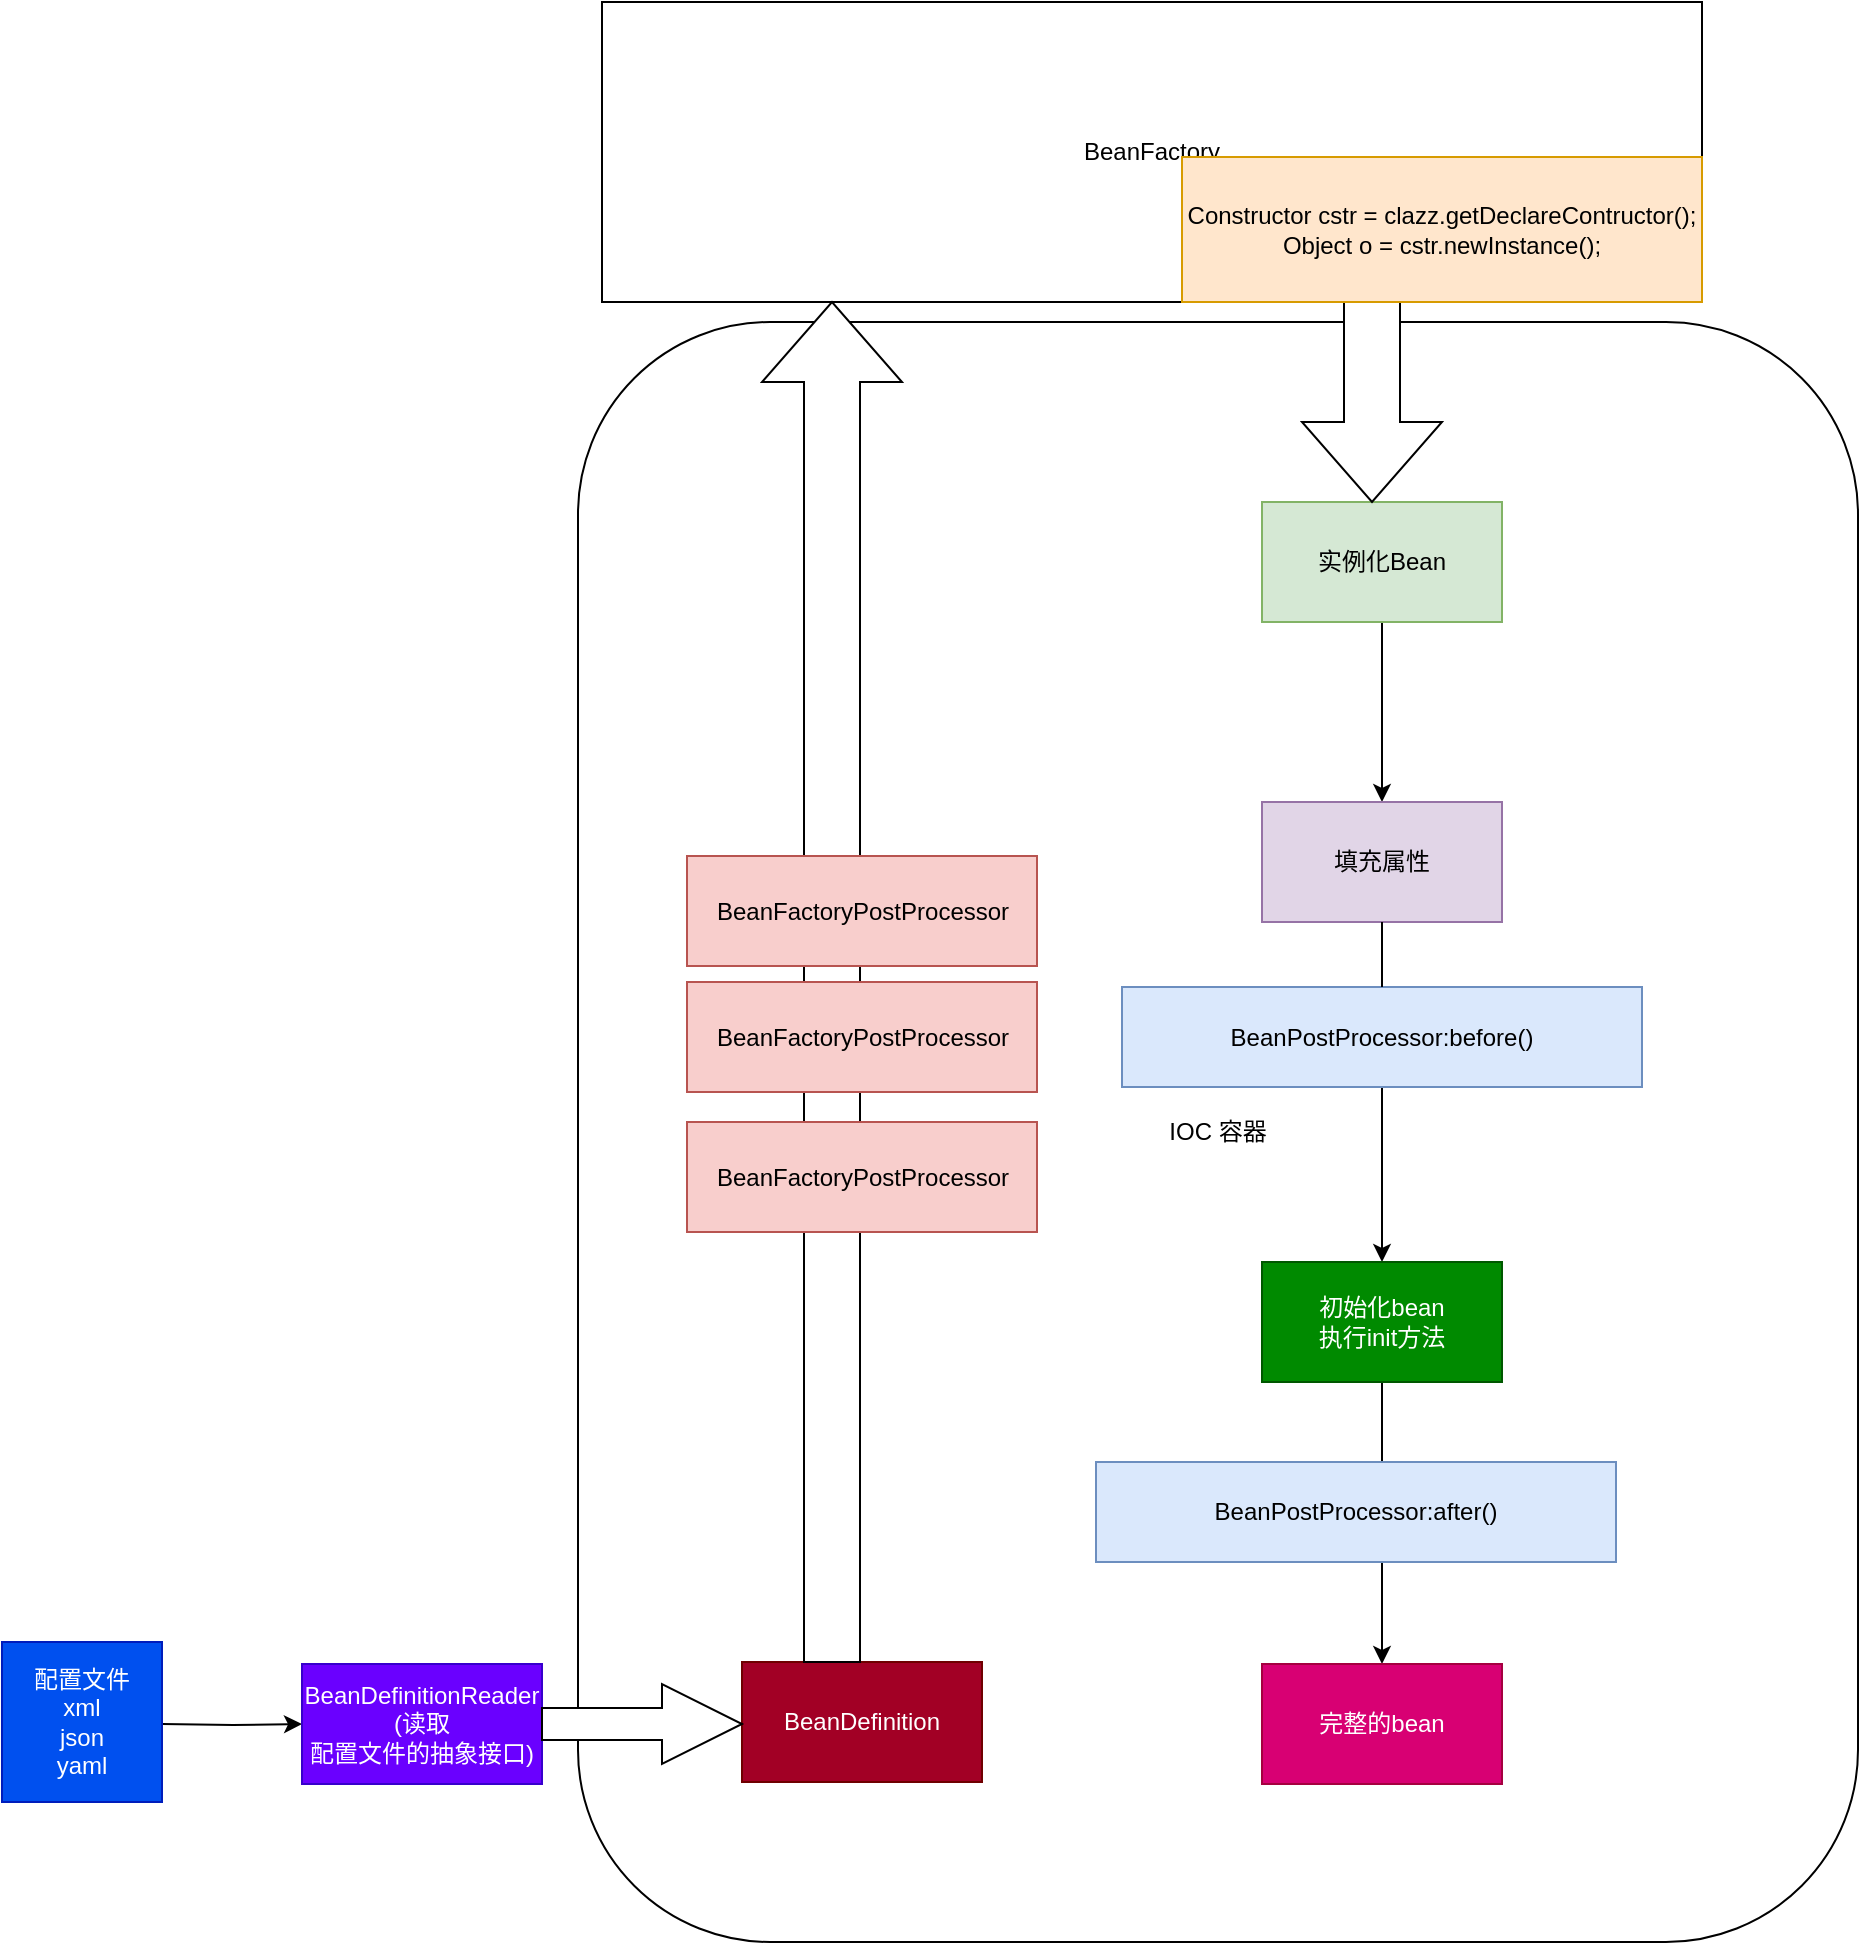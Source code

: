 <mxfile version="15.7.1" type="github">
  <diagram id="C5RBs43oDa-KdzZeNtuy" name="Page-1">
    <mxGraphModel dx="1396" dy="794" grid="1" gridSize="10" guides="1" tooltips="1" connect="1" arrows="1" fold="1" page="1" pageScale="1" pageWidth="827" pageHeight="1169" math="0" shadow="0">
      <root>
        <mxCell id="WIyWlLk6GJQsqaUBKTNV-0" />
        <mxCell id="WIyWlLk6GJQsqaUBKTNV-1" parent="WIyWlLk6GJQsqaUBKTNV-0" />
        <mxCell id="q6j4fEdKhtR89-3dIr9l-3" style="edgeStyle=orthogonalEdgeStyle;rounded=0;orthogonalLoop=1;jettySize=auto;html=1;entryX=0;entryY=0.5;entryDx=0;entryDy=0;" edge="1" parent="WIyWlLk6GJQsqaUBKTNV-1" target="q6j4fEdKhtR89-3dIr9l-2">
          <mxGeometry relative="1" as="geometry">
            <mxPoint x="100" y="991" as="sourcePoint" />
          </mxGeometry>
        </mxCell>
        <mxCell id="q6j4fEdKhtR89-3dIr9l-0" value="配置文件&lt;br&gt;xml&lt;br&gt;json&lt;br&gt;yaml" style="whiteSpace=wrap;html=1;aspect=fixed;fillColor=#0050ef;fontColor=#ffffff;strokeColor=#001DBC;" vertex="1" parent="WIyWlLk6GJQsqaUBKTNV-1">
          <mxGeometry x="20" y="950" width="80" height="80" as="geometry" />
        </mxCell>
        <mxCell id="q6j4fEdKhtR89-3dIr9l-1" value="IOC 容器" style="rounded=1;whiteSpace=wrap;html=1;" vertex="1" parent="WIyWlLk6GJQsqaUBKTNV-1">
          <mxGeometry x="308" y="290" width="640" height="810" as="geometry" />
        </mxCell>
        <mxCell id="q6j4fEdKhtR89-3dIr9l-2" value="BeanDefinitionReader&lt;br&gt;(读取&lt;br&gt;配置文件的抽象接口)" style="rounded=0;whiteSpace=wrap;html=1;fillColor=#6a00ff;fontColor=#ffffff;strokeColor=#3700CC;" vertex="1" parent="WIyWlLk6GJQsqaUBKTNV-1">
          <mxGeometry x="170" y="961" width="120" height="60" as="geometry" />
        </mxCell>
        <mxCell id="q6j4fEdKhtR89-3dIr9l-6" value="BeanDefinition" style="rounded=0;whiteSpace=wrap;html=1;fillColor=#a20025;fontColor=#ffffff;strokeColor=#6F0000;" vertex="1" parent="WIyWlLk6GJQsqaUBKTNV-1">
          <mxGeometry x="390" y="960" width="120" height="60" as="geometry" />
        </mxCell>
        <mxCell id="q6j4fEdKhtR89-3dIr9l-10" value="BeanFactory" style="rounded=0;whiteSpace=wrap;html=1;align=center;labelPosition=center;verticalLabelPosition=middle;verticalAlign=middle;" vertex="1" parent="WIyWlLk6GJQsqaUBKTNV-1">
          <mxGeometry x="320" y="130" width="550" height="150" as="geometry" />
        </mxCell>
        <mxCell id="q6j4fEdKhtR89-3dIr9l-26" value="" style="edgeStyle=orthogonalEdgeStyle;rounded=0;orthogonalLoop=1;jettySize=auto;html=1;" edge="1" parent="WIyWlLk6GJQsqaUBKTNV-1" source="q6j4fEdKhtR89-3dIr9l-16" target="q6j4fEdKhtR89-3dIr9l-21">
          <mxGeometry relative="1" as="geometry" />
        </mxCell>
        <mxCell id="q6j4fEdKhtR89-3dIr9l-16" value="实例化Bean" style="rounded=0;whiteSpace=wrap;html=1;fillColor=#d5e8d4;strokeColor=#82b366;" vertex="1" parent="WIyWlLk6GJQsqaUBKTNV-1">
          <mxGeometry x="650" y="380" width="120" height="60" as="geometry" />
        </mxCell>
        <mxCell id="q6j4fEdKhtR89-3dIr9l-19" value="" style="html=1;shadow=0;dashed=0;align=center;verticalAlign=middle;shape=mxgraph.arrows2.arrow;dy=0.6;dx=40;direction=south;notch=0;" vertex="1" parent="WIyWlLk6GJQsqaUBKTNV-1">
          <mxGeometry x="670" y="280" width="70" height="100" as="geometry" />
        </mxCell>
        <mxCell id="q6j4fEdKhtR89-3dIr9l-20" value="" style="html=1;shadow=0;dashed=0;align=center;verticalAlign=middle;shape=mxgraph.arrows2.arrow;dy=0.6;dx=40;notch=0;" vertex="1" parent="WIyWlLk6GJQsqaUBKTNV-1">
          <mxGeometry x="290" y="971" width="100" height="40" as="geometry" />
        </mxCell>
        <mxCell id="q6j4fEdKhtR89-3dIr9l-28" value="" style="edgeStyle=orthogonalEdgeStyle;rounded=0;orthogonalLoop=1;jettySize=auto;html=1;startArrow=none;" edge="1" parent="WIyWlLk6GJQsqaUBKTNV-1" source="q6j4fEdKhtR89-3dIr9l-39" target="q6j4fEdKhtR89-3dIr9l-27">
          <mxGeometry relative="1" as="geometry" />
        </mxCell>
        <mxCell id="q6j4fEdKhtR89-3dIr9l-21" value="填充属性" style="rounded=0;whiteSpace=wrap;html=1;fillColor=#e1d5e7;strokeColor=#9673a6;" vertex="1" parent="WIyWlLk6GJQsqaUBKTNV-1">
          <mxGeometry x="650" y="530" width="120" height="60" as="geometry" />
        </mxCell>
        <mxCell id="q6j4fEdKhtR89-3dIr9l-31" value="" style="edgeStyle=orthogonalEdgeStyle;rounded=0;orthogonalLoop=1;jettySize=auto;html=1;" edge="1" parent="WIyWlLk6GJQsqaUBKTNV-1" source="q6j4fEdKhtR89-3dIr9l-27" target="q6j4fEdKhtR89-3dIr9l-30">
          <mxGeometry relative="1" as="geometry" />
        </mxCell>
        <mxCell id="q6j4fEdKhtR89-3dIr9l-27" value="初始化bean&lt;br&gt;执行init方法" style="rounded=0;whiteSpace=wrap;html=1;fillColor=#008a00;fontColor=#ffffff;strokeColor=#005700;" vertex="1" parent="WIyWlLk6GJQsqaUBKTNV-1">
          <mxGeometry x="650" y="760" width="120" height="60" as="geometry" />
        </mxCell>
        <mxCell id="q6j4fEdKhtR89-3dIr9l-29" value="" style="html=1;shadow=0;dashed=0;align=center;verticalAlign=middle;shape=mxgraph.arrows2.arrow;dy=0.6;dx=40;direction=north;notch=0;" vertex="1" parent="WIyWlLk6GJQsqaUBKTNV-1">
          <mxGeometry x="400" y="280" width="70" height="680" as="geometry" />
        </mxCell>
        <mxCell id="q6j4fEdKhtR89-3dIr9l-30" value="完整的bean" style="rounded=0;whiteSpace=wrap;html=1;fillColor=#d80073;fontColor=#ffffff;strokeColor=#A50040;" vertex="1" parent="WIyWlLk6GJQsqaUBKTNV-1">
          <mxGeometry x="650" y="961" width="120" height="60" as="geometry" />
        </mxCell>
        <mxCell id="q6j4fEdKhtR89-3dIr9l-32" value="Constructor cstr = clazz.getDeclareContructor();&lt;br&gt;Object o = cstr.newInstance();" style="text;html=1;strokeColor=#d79b00;fillColor=#ffe6cc;align=center;verticalAlign=middle;whiteSpace=wrap;rounded=0;" vertex="1" parent="WIyWlLk6GJQsqaUBKTNV-1">
          <mxGeometry x="610" y="207.5" width="260" height="72.5" as="geometry" />
        </mxCell>
        <mxCell id="q6j4fEdKhtR89-3dIr9l-36" value="BeanFactoryPostProcessor" style="rounded=0;whiteSpace=wrap;html=1;align=center;fillColor=#f8cecc;strokeColor=#b85450;" vertex="1" parent="WIyWlLk6GJQsqaUBKTNV-1">
          <mxGeometry x="362.5" y="557" width="175" height="55" as="geometry" />
        </mxCell>
        <mxCell id="q6j4fEdKhtR89-3dIr9l-37" value="BeanFactoryPostProcessor" style="rounded=0;whiteSpace=wrap;html=1;align=center;fillColor=#f8cecc;strokeColor=#b85450;" vertex="1" parent="WIyWlLk6GJQsqaUBKTNV-1">
          <mxGeometry x="362.5" y="620" width="175" height="55" as="geometry" />
        </mxCell>
        <mxCell id="q6j4fEdKhtR89-3dIr9l-38" value="BeanFactoryPostProcessor" style="rounded=0;whiteSpace=wrap;html=1;align=center;fillColor=#f8cecc;strokeColor=#b85450;" vertex="1" parent="WIyWlLk6GJQsqaUBKTNV-1">
          <mxGeometry x="362.5" y="690" width="175" height="55" as="geometry" />
        </mxCell>
        <mxCell id="q6j4fEdKhtR89-3dIr9l-40" value="BeanPostProcessor:after()" style="rounded=0;whiteSpace=wrap;html=1;align=center;fillColor=#dae8fc;strokeColor=#6c8ebf;" vertex="1" parent="WIyWlLk6GJQsqaUBKTNV-1">
          <mxGeometry x="567" y="860" width="260" height="50" as="geometry" />
        </mxCell>
        <mxCell id="q6j4fEdKhtR89-3dIr9l-39" value="BeanPostProcessor:before()" style="rounded=0;whiteSpace=wrap;html=1;align=center;fillColor=#dae8fc;strokeColor=#6c8ebf;" vertex="1" parent="WIyWlLk6GJQsqaUBKTNV-1">
          <mxGeometry x="580" y="622.5" width="260" height="50" as="geometry" />
        </mxCell>
        <mxCell id="q6j4fEdKhtR89-3dIr9l-41" value="" style="edgeStyle=orthogonalEdgeStyle;rounded=0;orthogonalLoop=1;jettySize=auto;html=1;endArrow=none;" edge="1" parent="WIyWlLk6GJQsqaUBKTNV-1" source="q6j4fEdKhtR89-3dIr9l-21" target="q6j4fEdKhtR89-3dIr9l-39">
          <mxGeometry relative="1" as="geometry">
            <mxPoint x="705" y="600" as="sourcePoint" />
            <mxPoint x="705" y="745" as="targetPoint" />
          </mxGeometry>
        </mxCell>
      </root>
    </mxGraphModel>
  </diagram>
</mxfile>
